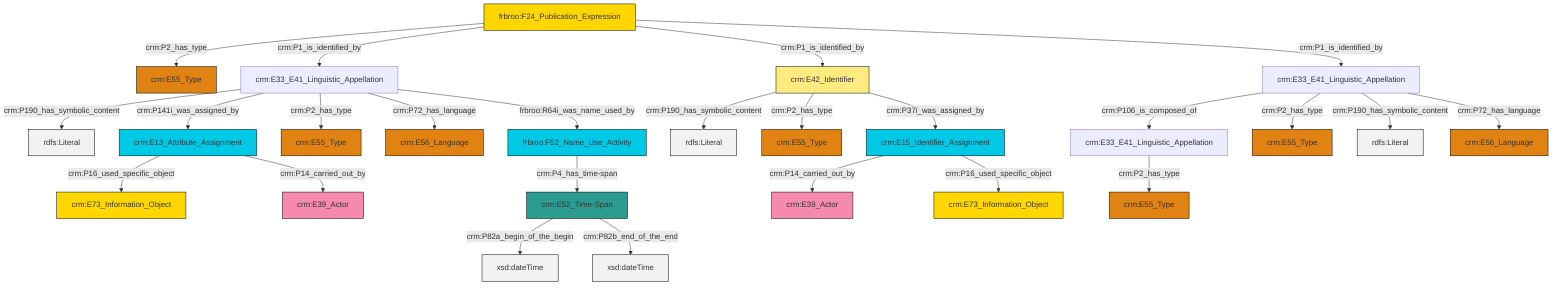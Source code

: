 graph TD
classDef Literal fill:#f2f2f2,stroke:#000000;
classDef CRM_Entity fill:#FFFFFF,stroke:#000000;
classDef Temporal_Entity fill:#00C9E6, stroke:#000000;
classDef Type fill:#E18312, stroke:#000000;
classDef Time-Span fill:#2C9C91, stroke:#000000;
classDef Appellation fill:#FFEB7F, stroke:#000000;
classDef Place fill:#008836, stroke:#000000;
classDef Persistent_Item fill:#B266B2, stroke:#000000;
classDef Conceptual_Object fill:#FFD700, stroke:#000000;
classDef Physical_Thing fill:#D2B48C, stroke:#000000;
classDef Actor fill:#f58aad, stroke:#000000;
classDef PC_Classes fill:#4ce600, stroke:#000000;
classDef Multi fill:#cccccc,stroke:#000000;

2["crm:E33_E41_Linguistic_Appellation"]:::Default -->|crm:P106_is_composed_of| 3["crm:E33_E41_Linguistic_Appellation"]:::Default
8["crm:E13_Attribute_Assignment"]:::Temporal_Entity -->|crm:P16_used_specific_object| 0["crm:E73_Information_Object"]:::Conceptual_Object
9["crm:E52_Time-Span"]:::Time-Span -->|crm:P82a_begin_of_the_begin| 10[xsd:dateTime]:::Literal
2["crm:E33_E41_Linguistic_Appellation"]:::Default -->|crm:P2_has_type| 6["crm:E55_Type"]:::Type
19["crm:E42_Identifier"]:::Appellation -->|crm:P190_has_symbolic_content| 20[rdfs:Literal]:::Literal
4["frbroo:F24_Publication_Expression"]:::Conceptual_Object -->|crm:P2_has_type| 21["crm:E55_Type"]:::Type
19["crm:E42_Identifier"]:::Appellation -->|crm:P2_has_type| 15["crm:E55_Type"]:::Type
17["crm:E33_E41_Linguistic_Appellation"]:::Default -->|crm:P190_has_symbolic_content| 22[rdfs:Literal]:::Literal
8["crm:E13_Attribute_Assignment"]:::Temporal_Entity -->|crm:P14_carried_out_by| 23["crm:E39_Actor"]:::Actor
17["crm:E33_E41_Linguistic_Appellation"]:::Default -->|crm:P141i_was_assigned_by| 8["crm:E13_Attribute_Assignment"]:::Temporal_Entity
4["frbroo:F24_Publication_Expression"]:::Conceptual_Object -->|crm:P1_is_identified_by| 17["crm:E33_E41_Linguistic_Appellation"]:::Default
4["frbroo:F24_Publication_Expression"]:::Conceptual_Object -->|crm:P1_is_identified_by| 19["crm:E42_Identifier"]:::Appellation
19["crm:E42_Identifier"]:::Appellation -->|crm:P37i_was_assigned_by| 24["crm:E15_Identifier_Assignment"]:::Temporal_Entity
3["crm:E33_E41_Linguistic_Appellation"]:::Default -->|crm:P2_has_type| 11["crm:E55_Type"]:::Type
17["crm:E33_E41_Linguistic_Appellation"]:::Default -->|crm:P2_has_type| 13["crm:E55_Type"]:::Type
24["crm:E15_Identifier_Assignment"]:::Temporal_Entity -->|crm:P14_carried_out_by| 30["crm:E39_Actor"]:::Actor
2["crm:E33_E41_Linguistic_Appellation"]:::Default -->|crm:P190_has_symbolic_content| 33[rdfs:Literal]:::Literal
4["frbroo:F24_Publication_Expression"]:::Conceptual_Object -->|crm:P1_is_identified_by| 2["crm:E33_E41_Linguistic_Appellation"]:::Default
9["crm:E52_Time-Span"]:::Time-Span -->|crm:P82b_end_of_the_end| 36[xsd:dateTime]:::Literal
24["crm:E15_Identifier_Assignment"]:::Temporal_Entity -->|crm:P16_used_specific_object| 40["crm:E73_Information_Object"]:::Conceptual_Object
2["crm:E33_E41_Linguistic_Appellation"]:::Default -->|crm:P72_has_language| 27["crm:E56_Language"]:::Type
17["crm:E33_E41_Linguistic_Appellation"]:::Default -->|crm:P72_has_language| 37["crm:E56_Language"]:::Type
17["crm:E33_E41_Linguistic_Appellation"]:::Default -->|frbroo:R64i_was_name_used_by| 41["frbroo:F52_Name_Use_Activity"]:::Temporal_Entity
41["frbroo:F52_Name_Use_Activity"]:::Temporal_Entity -->|crm:P4_has_time-span| 9["crm:E52_Time-Span"]:::Time-Span